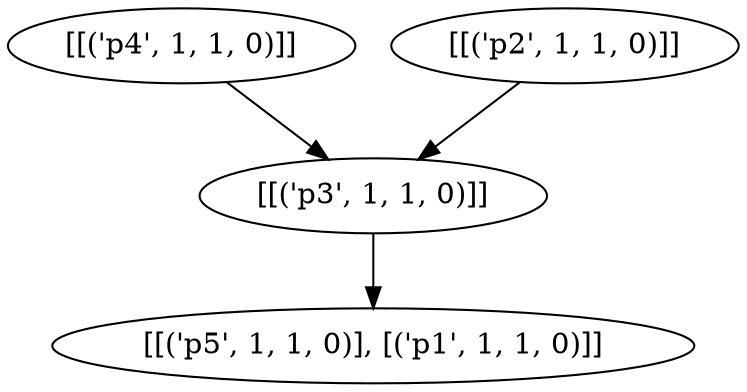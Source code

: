 strict digraph "" {
	node [label="\N"];
	"('p100', 1)"	[label="[[('p4', 1, 1, 0)]]"];
	"('p200', 1)"	[label="[[('p3', 1, 1, 0)]]"];
	"('p100', 1)" -> "('p200', 1)";
	"('p100', 2)"	[label="[[('p2', 1, 1, 0)]]"];
	"('p100', 2)" -> "('p200', 1)";
	"('p200', 2)"	[label="[[('p5', 1, 1, 0)], [('p1', 1, 1, 0)]]"];
	"('p200', 1)" -> "('p200', 2)";
}
